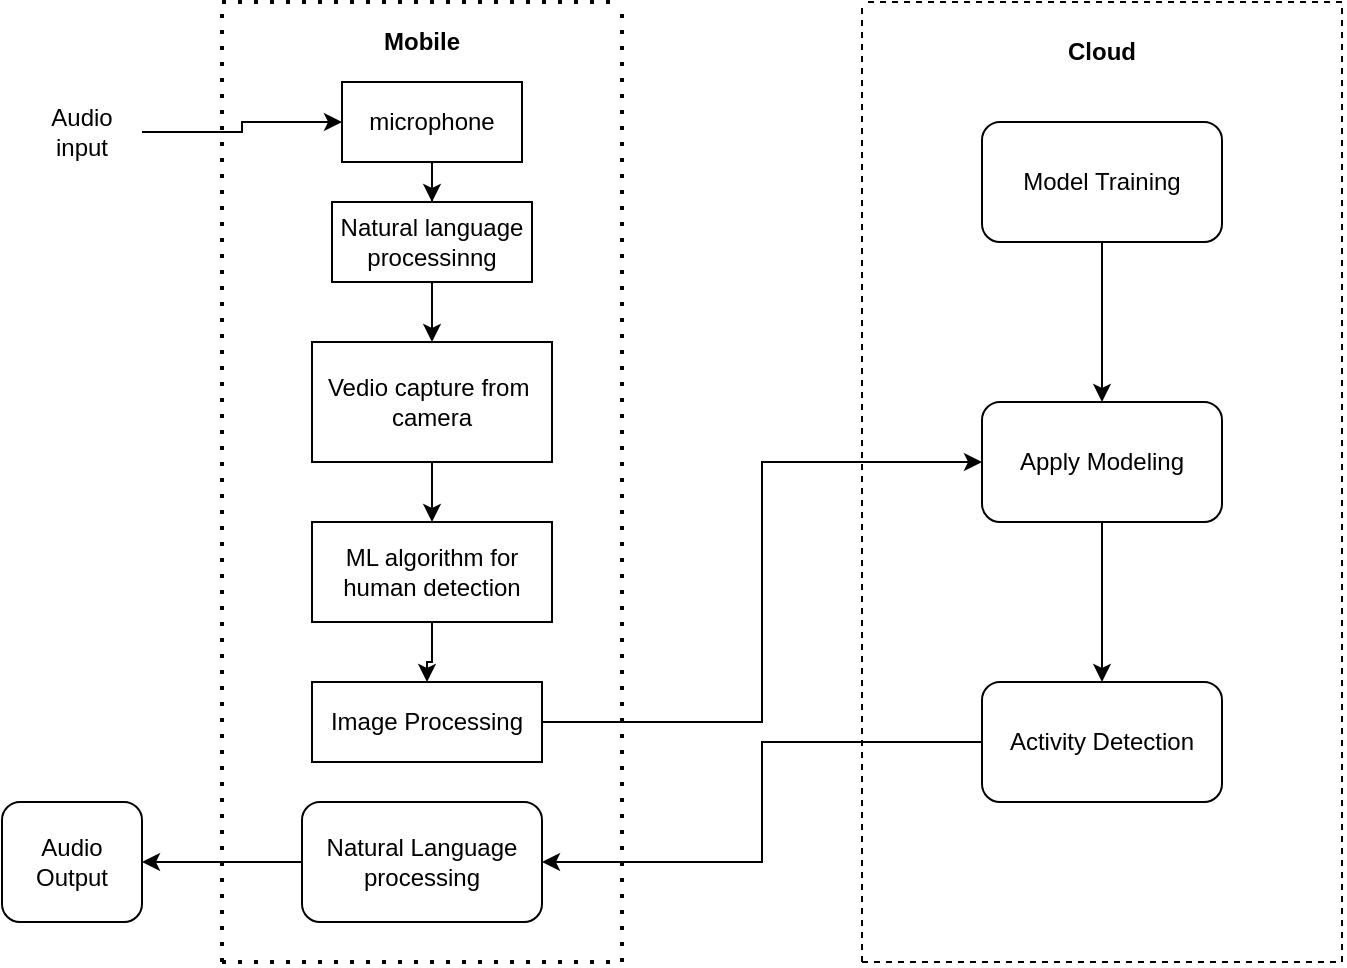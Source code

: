 <mxfile version="20.6.0" type="github">
  <diagram id="6PFbAuHgj58o0avcOWnN" name="Page-1">
    <mxGraphModel dx="749" dy="493" grid="1" gridSize="10" guides="1" tooltips="1" connect="1" arrows="1" fold="1" page="1" pageScale="1" pageWidth="827" pageHeight="1169" math="0" shadow="0">
      <root>
        <mxCell id="0" />
        <mxCell id="1" parent="0" />
        <mxCell id="Me2NOcTc4nS9r90vQrdN-1" value="" style="endArrow=none;dashed=1;html=1;dashPattern=1 3;strokeWidth=2;rounded=0;" edge="1" parent="1">
          <mxGeometry width="50" height="50" relative="1" as="geometry">
            <mxPoint x="120" y="520" as="sourcePoint" />
            <mxPoint x="120" y="40" as="targetPoint" />
          </mxGeometry>
        </mxCell>
        <mxCell id="Me2NOcTc4nS9r90vQrdN-2" value="" style="endArrow=none;dashed=1;html=1;dashPattern=1 3;strokeWidth=2;rounded=0;" edge="1" parent="1">
          <mxGeometry width="50" height="50" relative="1" as="geometry">
            <mxPoint x="320" y="520" as="sourcePoint" />
            <mxPoint x="320" y="40" as="targetPoint" />
          </mxGeometry>
        </mxCell>
        <mxCell id="Me2NOcTc4nS9r90vQrdN-3" value="" style="endArrow=none;dashed=1;html=1;dashPattern=1 3;strokeWidth=2;rounded=0;" edge="1" parent="1">
          <mxGeometry width="50" height="50" relative="1" as="geometry">
            <mxPoint x="120" y="40" as="sourcePoint" />
            <mxPoint x="320" y="40" as="targetPoint" />
          </mxGeometry>
        </mxCell>
        <mxCell id="Me2NOcTc4nS9r90vQrdN-4" value="" style="endArrow=none;dashed=1;html=1;dashPattern=1 3;strokeWidth=2;rounded=0;" edge="1" parent="1">
          <mxGeometry width="50" height="50" relative="1" as="geometry">
            <mxPoint x="120" y="520" as="sourcePoint" />
            <mxPoint x="320" y="520" as="targetPoint" />
          </mxGeometry>
        </mxCell>
        <mxCell id="Me2NOcTc4nS9r90vQrdN-5" value="&lt;b&gt;Mobile&lt;/b&gt;" style="text;html=1;strokeColor=none;fillColor=none;align=center;verticalAlign=middle;whiteSpace=wrap;rounded=0;" vertex="1" parent="1">
          <mxGeometry x="190" y="50" width="60" height="20" as="geometry" />
        </mxCell>
        <mxCell id="Me2NOcTc4nS9r90vQrdN-11" value="" style="edgeStyle=orthogonalEdgeStyle;rounded=0;orthogonalLoop=1;jettySize=auto;html=1;" edge="1" parent="1" source="Me2NOcTc4nS9r90vQrdN-7" target="Me2NOcTc4nS9r90vQrdN-10">
          <mxGeometry relative="1" as="geometry" />
        </mxCell>
        <mxCell id="Me2NOcTc4nS9r90vQrdN-7" value="Audio input" style="text;html=1;strokeColor=none;fillColor=none;align=center;verticalAlign=middle;whiteSpace=wrap;rounded=0;" vertex="1" parent="1">
          <mxGeometry x="20" y="90" width="60" height="30" as="geometry" />
        </mxCell>
        <mxCell id="Me2NOcTc4nS9r90vQrdN-13" value="" style="edgeStyle=orthogonalEdgeStyle;rounded=0;orthogonalLoop=1;jettySize=auto;html=1;" edge="1" parent="1" source="Me2NOcTc4nS9r90vQrdN-10" target="Me2NOcTc4nS9r90vQrdN-12">
          <mxGeometry relative="1" as="geometry" />
        </mxCell>
        <mxCell id="Me2NOcTc4nS9r90vQrdN-10" value="microphone" style="rounded=0;whiteSpace=wrap;html=1;" vertex="1" parent="1">
          <mxGeometry x="180" y="80" width="90" height="40" as="geometry" />
        </mxCell>
        <mxCell id="Me2NOcTc4nS9r90vQrdN-15" value="" style="edgeStyle=orthogonalEdgeStyle;rounded=0;orthogonalLoop=1;jettySize=auto;html=1;" edge="1" parent="1" source="Me2NOcTc4nS9r90vQrdN-12" target="Me2NOcTc4nS9r90vQrdN-14">
          <mxGeometry relative="1" as="geometry" />
        </mxCell>
        <mxCell id="Me2NOcTc4nS9r90vQrdN-12" value="Natural language processinng" style="whiteSpace=wrap;html=1;rounded=0;" vertex="1" parent="1">
          <mxGeometry x="175" y="140" width="100" height="40" as="geometry" />
        </mxCell>
        <mxCell id="Me2NOcTc4nS9r90vQrdN-17" value="" style="edgeStyle=orthogonalEdgeStyle;rounded=0;orthogonalLoop=1;jettySize=auto;html=1;" edge="1" parent="1" source="Me2NOcTc4nS9r90vQrdN-14" target="Me2NOcTc4nS9r90vQrdN-16">
          <mxGeometry relative="1" as="geometry" />
        </mxCell>
        <mxCell id="Me2NOcTc4nS9r90vQrdN-14" value="Vedio capture from&amp;nbsp;&lt;br&gt;camera" style="whiteSpace=wrap;html=1;rounded=0;" vertex="1" parent="1">
          <mxGeometry x="165" y="210" width="120" height="60" as="geometry" />
        </mxCell>
        <mxCell id="Me2NOcTc4nS9r90vQrdN-26" value="" style="edgeStyle=orthogonalEdgeStyle;rounded=0;orthogonalLoop=1;jettySize=auto;html=1;" edge="1" parent="1" source="Me2NOcTc4nS9r90vQrdN-16" target="Me2NOcTc4nS9r90vQrdN-25">
          <mxGeometry relative="1" as="geometry" />
        </mxCell>
        <mxCell id="Me2NOcTc4nS9r90vQrdN-16" value="ML algorithm for human detection" style="whiteSpace=wrap;html=1;rounded=0;" vertex="1" parent="1">
          <mxGeometry x="165" y="300" width="120" height="50" as="geometry" />
        </mxCell>
        <mxCell id="Me2NOcTc4nS9r90vQrdN-37" style="edgeStyle=orthogonalEdgeStyle;rounded=0;orthogonalLoop=1;jettySize=auto;html=1;entryX=0;entryY=0.5;entryDx=0;entryDy=0;" edge="1" parent="1" source="Me2NOcTc4nS9r90vQrdN-25" target="Me2NOcTc4nS9r90vQrdN-33">
          <mxGeometry relative="1" as="geometry" />
        </mxCell>
        <mxCell id="Me2NOcTc4nS9r90vQrdN-25" value="Image Processing" style="whiteSpace=wrap;html=1;rounded=0;" vertex="1" parent="1">
          <mxGeometry x="165" y="380" width="115" height="40" as="geometry" />
        </mxCell>
        <mxCell id="Me2NOcTc4nS9r90vQrdN-27" value="" style="endArrow=none;dashed=1;html=1;rounded=0;" edge="1" parent="1">
          <mxGeometry width="50" height="50" relative="1" as="geometry">
            <mxPoint x="440" y="520" as="sourcePoint" />
            <mxPoint x="440" y="40" as="targetPoint" />
          </mxGeometry>
        </mxCell>
        <mxCell id="Me2NOcTc4nS9r90vQrdN-28" value="" style="endArrow=none;dashed=1;html=1;rounded=0;" edge="1" parent="1">
          <mxGeometry width="50" height="50" relative="1" as="geometry">
            <mxPoint x="440" y="520" as="sourcePoint" />
            <mxPoint x="680" y="520" as="targetPoint" />
          </mxGeometry>
        </mxCell>
        <mxCell id="Me2NOcTc4nS9r90vQrdN-29" value="" style="endArrow=none;dashed=1;html=1;rounded=0;" edge="1" parent="1">
          <mxGeometry width="50" height="50" relative="1" as="geometry">
            <mxPoint x="680" y="520" as="sourcePoint" />
            <mxPoint x="680" y="40" as="targetPoint" />
          </mxGeometry>
        </mxCell>
        <mxCell id="Me2NOcTc4nS9r90vQrdN-30" value="" style="endArrow=none;dashed=1;html=1;rounded=0;" edge="1" parent="1">
          <mxGeometry width="50" height="50" relative="1" as="geometry">
            <mxPoint x="680" y="40" as="sourcePoint" />
            <mxPoint x="440" y="40" as="targetPoint" />
          </mxGeometry>
        </mxCell>
        <mxCell id="Me2NOcTc4nS9r90vQrdN-31" value="&lt;b&gt;Cloud&lt;/b&gt;" style="text;html=1;strokeColor=none;fillColor=none;align=center;verticalAlign=middle;whiteSpace=wrap;rounded=0;" vertex="1" parent="1">
          <mxGeometry x="530" y="50" width="60" height="30" as="geometry" />
        </mxCell>
        <mxCell id="Me2NOcTc4nS9r90vQrdN-34" value="" style="edgeStyle=orthogonalEdgeStyle;rounded=0;orthogonalLoop=1;jettySize=auto;html=1;" edge="1" parent="1" source="Me2NOcTc4nS9r90vQrdN-32" target="Me2NOcTc4nS9r90vQrdN-33">
          <mxGeometry relative="1" as="geometry" />
        </mxCell>
        <mxCell id="Me2NOcTc4nS9r90vQrdN-32" value="Model Training" style="rounded=1;whiteSpace=wrap;html=1;" vertex="1" parent="1">
          <mxGeometry x="500" y="100" width="120" height="60" as="geometry" />
        </mxCell>
        <mxCell id="Me2NOcTc4nS9r90vQrdN-36" value="" style="edgeStyle=orthogonalEdgeStyle;rounded=0;orthogonalLoop=1;jettySize=auto;html=1;" edge="1" parent="1" source="Me2NOcTc4nS9r90vQrdN-33" target="Me2NOcTc4nS9r90vQrdN-35">
          <mxGeometry relative="1" as="geometry" />
        </mxCell>
        <mxCell id="Me2NOcTc4nS9r90vQrdN-33" value="Apply Modeling" style="whiteSpace=wrap;html=1;rounded=1;" vertex="1" parent="1">
          <mxGeometry x="500" y="240" width="120" height="60" as="geometry" />
        </mxCell>
        <mxCell id="Me2NOcTc4nS9r90vQrdN-39" value="" style="edgeStyle=orthogonalEdgeStyle;rounded=0;orthogonalLoop=1;jettySize=auto;html=1;" edge="1" parent="1" source="Me2NOcTc4nS9r90vQrdN-35" target="Me2NOcTc4nS9r90vQrdN-38">
          <mxGeometry relative="1" as="geometry" />
        </mxCell>
        <mxCell id="Me2NOcTc4nS9r90vQrdN-35" value="Activity Detection" style="whiteSpace=wrap;html=1;rounded=1;" vertex="1" parent="1">
          <mxGeometry x="500" y="380" width="120" height="60" as="geometry" />
        </mxCell>
        <mxCell id="Me2NOcTc4nS9r90vQrdN-41" value="" style="edgeStyle=orthogonalEdgeStyle;rounded=0;orthogonalLoop=1;jettySize=auto;html=1;" edge="1" parent="1" source="Me2NOcTc4nS9r90vQrdN-38" target="Me2NOcTc4nS9r90vQrdN-40">
          <mxGeometry relative="1" as="geometry" />
        </mxCell>
        <mxCell id="Me2NOcTc4nS9r90vQrdN-38" value="Natural Language processing" style="whiteSpace=wrap;html=1;rounded=1;" vertex="1" parent="1">
          <mxGeometry x="160" y="440" width="120" height="60" as="geometry" />
        </mxCell>
        <mxCell id="Me2NOcTc4nS9r90vQrdN-40" value="Audio Output" style="whiteSpace=wrap;html=1;rounded=1;" vertex="1" parent="1">
          <mxGeometry x="10" y="440" width="70" height="60" as="geometry" />
        </mxCell>
      </root>
    </mxGraphModel>
  </diagram>
</mxfile>
